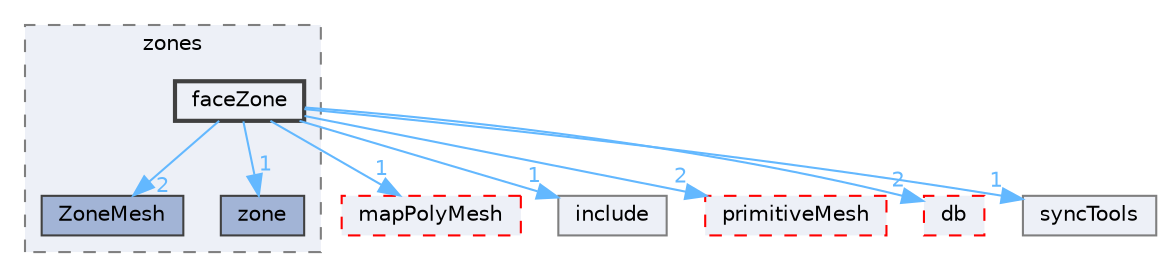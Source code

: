 digraph "src/OpenFOAM/meshes/polyMesh/zones/faceZone"
{
 // LATEX_PDF_SIZE
  bgcolor="transparent";
  edge [fontname=Helvetica,fontsize=10,labelfontname=Helvetica,labelfontsize=10];
  node [fontname=Helvetica,fontsize=10,shape=box,height=0.2,width=0.4];
  compound=true
  subgraph clusterdir_64d5f56b1fc2c581582c069046c0b977 {
    graph [ bgcolor="#edf0f7", pencolor="grey50", label="zones", fontname=Helvetica,fontsize=10 style="filled,dashed", URL="dir_64d5f56b1fc2c581582c069046c0b977.html",tooltip=""]
  dir_8e2441fab564218d3f9dea1efa2d65c1 [label="ZoneMesh", fillcolor="#a2b4d6", color="grey25", style="filled", URL="dir_8e2441fab564218d3f9dea1efa2d65c1.html",tooltip=""];
  dir_fa1f72a88716377240dfdd1c092d39b0 [label="zone", fillcolor="#a2b4d6", color="grey25", style="filled", URL="dir_fa1f72a88716377240dfdd1c092d39b0.html",tooltip=""];
  dir_12373e0f1ed42ba1fa34d92005f3590f [label="faceZone", fillcolor="#edf0f7", color="grey25", style="filled,bold", URL="dir_12373e0f1ed42ba1fa34d92005f3590f.html",tooltip=""];
  }
  dir_1adf3b4e71e6bce57c8961c31cd11722 [label="mapPolyMesh", fillcolor="#edf0f7", color="red", style="filled,dashed", URL="dir_1adf3b4e71e6bce57c8961c31cd11722.html",tooltip=""];
  dir_e954e9f5966bc1c681a414ec8bd0ee15 [label="include", fillcolor="#edf0f7", color="grey50", style="filled", URL="dir_e954e9f5966bc1c681a414ec8bd0ee15.html",tooltip=""];
  dir_d498992fb7d3f293d898bf6d3a4df869 [label="primitiveMesh", fillcolor="#edf0f7", color="red", style="filled,dashed", URL="dir_d498992fb7d3f293d898bf6d3a4df869.html",tooltip=""];
  dir_63c634f7a7cfd679ac26c67fb30fc32f [label="db", fillcolor="#edf0f7", color="red", style="filled,dashed", URL="dir_63c634f7a7cfd679ac26c67fb30fc32f.html",tooltip=""];
  dir_846fa5f9578248909e3d5e97be33930d [label="syncTools", fillcolor="#edf0f7", color="grey50", style="filled", URL="dir_846fa5f9578248909e3d5e97be33930d.html",tooltip=""];
  dir_12373e0f1ed42ba1fa34d92005f3590f->dir_1adf3b4e71e6bce57c8961c31cd11722 [headlabel="1", labeldistance=1.5 headhref="dir_001274_002317.html" href="dir_001274_002317.html" color="steelblue1" fontcolor="steelblue1"];
  dir_12373e0f1ed42ba1fa34d92005f3590f->dir_63c634f7a7cfd679ac26c67fb30fc32f [headlabel="2", labeldistance=1.5 headhref="dir_001274_000817.html" href="dir_001274_000817.html" color="steelblue1" fontcolor="steelblue1"];
  dir_12373e0f1ed42ba1fa34d92005f3590f->dir_846fa5f9578248909e3d5e97be33930d [headlabel="1", labeldistance=1.5 headhref="dir_001274_003940.html" href="dir_001274_003940.html" color="steelblue1" fontcolor="steelblue1"];
  dir_12373e0f1ed42ba1fa34d92005f3590f->dir_8e2441fab564218d3f9dea1efa2d65c1 [headlabel="2", labeldistance=1.5 headhref="dir_001274_004463.html" href="dir_001274_004463.html" color="steelblue1" fontcolor="steelblue1"];
  dir_12373e0f1ed42ba1fa34d92005f3590f->dir_d498992fb7d3f293d898bf6d3a4df869 [headlabel="2", labeldistance=1.5 headhref="dir_001274_003063.html" href="dir_001274_003063.html" color="steelblue1" fontcolor="steelblue1"];
  dir_12373e0f1ed42ba1fa34d92005f3590f->dir_e954e9f5966bc1c681a414ec8bd0ee15 [headlabel="1", labeldistance=1.5 headhref="dir_001274_001804.html" href="dir_001274_001804.html" color="steelblue1" fontcolor="steelblue1"];
  dir_12373e0f1ed42ba1fa34d92005f3590f->dir_fa1f72a88716377240dfdd1c092d39b0 [headlabel="1", labeldistance=1.5 headhref="dir_001274_004460.html" href="dir_001274_004460.html" color="steelblue1" fontcolor="steelblue1"];
}
